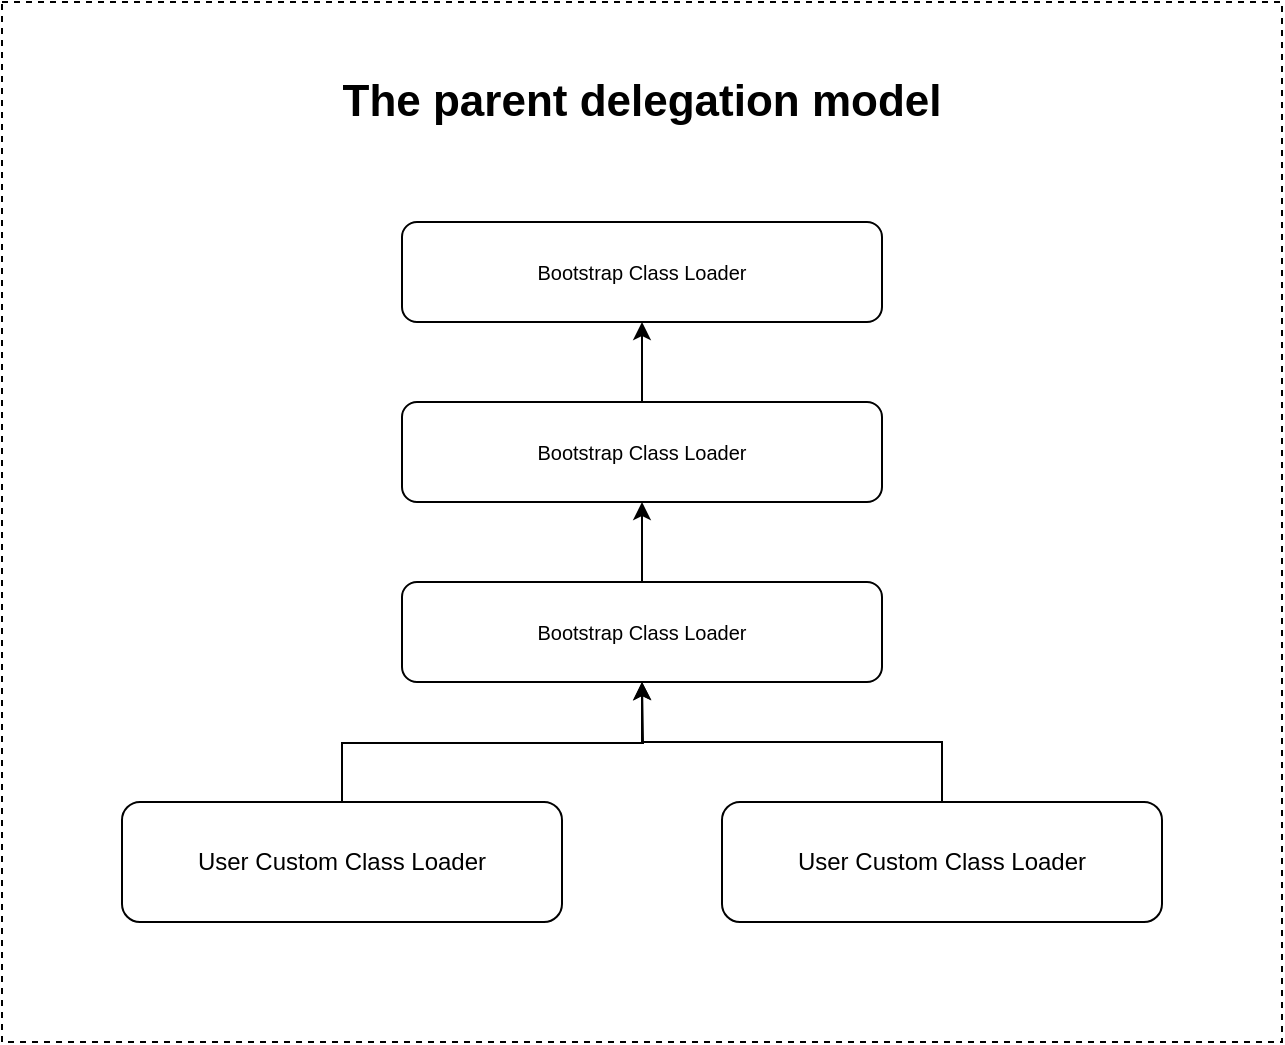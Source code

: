 <mxfile version="14.2.6" type="github">
  <diagram id="YpykJgoKhz_wXvVTD6iY" name="Page-1">
    <mxGraphModel dx="2066" dy="1163" grid="1" gridSize="10" guides="1" tooltips="1" connect="1" arrows="1" fold="1" page="1" pageScale="1" pageWidth="1169" pageHeight="827" math="0" shadow="0">
      <root>
        <mxCell id="0" />
        <mxCell id="1" parent="0" />
        <mxCell id="y_ctaizk5qaqds1_ViT8-1" value="&lt;font size=&quot;1&quot;&gt;Bootstrap Class Loader&lt;/font&gt;" style="rounded=1;whiteSpace=wrap;html=1;" vertex="1" parent="1">
          <mxGeometry x="400" y="150" width="240" height="50" as="geometry" />
        </mxCell>
        <mxCell id="y_ctaizk5qaqds1_ViT8-5" style="edgeStyle=orthogonalEdgeStyle;rounded=0;orthogonalLoop=1;jettySize=auto;html=1;exitX=0.5;exitY=0;exitDx=0;exitDy=0;entryX=0.5;entryY=1;entryDx=0;entryDy=0;" edge="1" parent="1" source="y_ctaizk5qaqds1_ViT8-2" target="y_ctaizk5qaqds1_ViT8-1">
          <mxGeometry relative="1" as="geometry" />
        </mxCell>
        <mxCell id="y_ctaizk5qaqds1_ViT8-2" value="&lt;font size=&quot;1&quot;&gt;Bootstrap Class Loader&lt;/font&gt;" style="rounded=1;whiteSpace=wrap;html=1;" vertex="1" parent="1">
          <mxGeometry x="400" y="240" width="240" height="50" as="geometry" />
        </mxCell>
        <mxCell id="y_ctaizk5qaqds1_ViT8-6" style="edgeStyle=orthogonalEdgeStyle;rounded=0;orthogonalLoop=1;jettySize=auto;html=1;exitX=0.5;exitY=0;exitDx=0;exitDy=0;entryX=0.5;entryY=1;entryDx=0;entryDy=0;" edge="1" parent="1" source="y_ctaizk5qaqds1_ViT8-3" target="y_ctaizk5qaqds1_ViT8-2">
          <mxGeometry relative="1" as="geometry" />
        </mxCell>
        <mxCell id="y_ctaizk5qaqds1_ViT8-3" value="&lt;font size=&quot;1&quot;&gt;Bootstrap Class Loader&lt;/font&gt;" style="rounded=1;whiteSpace=wrap;html=1;" vertex="1" parent="1">
          <mxGeometry x="400" y="330" width="240" height="50" as="geometry" />
        </mxCell>
        <mxCell id="y_ctaizk5qaqds1_ViT8-10" style="edgeStyle=orthogonalEdgeStyle;rounded=0;orthogonalLoop=1;jettySize=auto;html=1;exitX=0.5;exitY=0;exitDx=0;exitDy=0;" edge="1" parent="1" source="y_ctaizk5qaqds1_ViT8-7">
          <mxGeometry relative="1" as="geometry">
            <mxPoint x="520" y="380" as="targetPoint" />
          </mxGeometry>
        </mxCell>
        <mxCell id="y_ctaizk5qaqds1_ViT8-7" value="User C&lt;span style=&quot;font-size: 12px&quot;&gt;ustom Class Loader&lt;/span&gt;" style="rounded=1;whiteSpace=wrap;html=1;" vertex="1" parent="1">
          <mxGeometry x="260" y="440" width="220" height="60" as="geometry" />
        </mxCell>
        <mxCell id="y_ctaizk5qaqds1_ViT8-9" style="edgeStyle=orthogonalEdgeStyle;rounded=0;orthogonalLoop=1;jettySize=auto;html=1;exitX=0.5;exitY=0;exitDx=0;exitDy=0;entryX=0.5;entryY=1;entryDx=0;entryDy=0;" edge="1" parent="1" source="y_ctaizk5qaqds1_ViT8-8" target="y_ctaizk5qaqds1_ViT8-3">
          <mxGeometry relative="1" as="geometry" />
        </mxCell>
        <mxCell id="y_ctaizk5qaqds1_ViT8-8" value="User C&lt;span style=&quot;font-size: 12px&quot;&gt;ustom Class Loader&lt;/span&gt;" style="rounded=1;whiteSpace=wrap;html=1;" vertex="1" parent="1">
          <mxGeometry x="560" y="440" width="220" height="60" as="geometry" />
        </mxCell>
        <mxCell id="y_ctaizk5qaqds1_ViT8-11" value="&lt;font style=&quot;font-size: 22px&quot;&gt;&lt;b&gt;The parent delegation model&lt;/b&gt;&lt;/font&gt;" style="text;html=1;fillColor=none;align=center;verticalAlign=middle;whiteSpace=wrap;rounded=0;dashed=1;" vertex="1" parent="1">
          <mxGeometry x="360" y="70" width="320" height="40" as="geometry" />
        </mxCell>
        <mxCell id="y_ctaizk5qaqds1_ViT8-12" value="" style="rounded=0;whiteSpace=wrap;html=1;dashed=1;strokeColor=#000000;fillColor=none;" vertex="1" parent="1">
          <mxGeometry x="200" y="40" width="640" height="520" as="geometry" />
        </mxCell>
      </root>
    </mxGraphModel>
  </diagram>
</mxfile>
